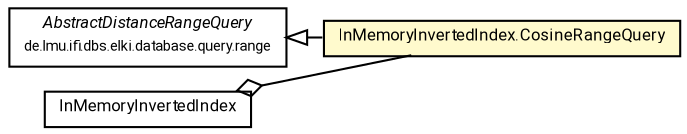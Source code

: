 #!/usr/local/bin/dot
#
# Class diagram 
# Generated by UMLGraph version R5_7_2-60-g0e99a6 (http://www.spinellis.gr/umlgraph/)
#

digraph G {
	graph [fontnames="svg"]
	edge [fontname="Roboto",fontsize=7,labelfontname="Roboto",labelfontsize=7,color="black"];
	node [fontname="Roboto",fontcolor="black",fontsize=8,shape=plaintext,margin=0,width=0,height=0];
	nodesep=0.15;
	ranksep=0.25;
	rankdir=LR;
	// de.lmu.ifi.dbs.elki.database.query.range.AbstractDistanceRangeQuery<O>
	c5181130 [label=<<table title="de.lmu.ifi.dbs.elki.database.query.range.AbstractDistanceRangeQuery" border="0" cellborder="1" cellspacing="0" cellpadding="2" href="../../database/query/range/AbstractDistanceRangeQuery.html" target="_parent">
		<tr><td><table border="0" cellspacing="0" cellpadding="1">
		<tr><td align="center" balign="center"> <font face="Roboto"><i>AbstractDistanceRangeQuery</i></font> </td></tr>
		<tr><td align="center" balign="center"> <font face="Roboto" point-size="7.0">de.lmu.ifi.dbs.elki.database.query.range</font> </td></tr>
		</table></td></tr>
		</table>>, URL="../../database/query/range/AbstractDistanceRangeQuery.html"];
	// de.lmu.ifi.dbs.elki.index.invertedlist.InMemoryInvertedIndex<V extends de.lmu.ifi.dbs.elki.data.NumberVector>
	c5181574 [label=<<table title="de.lmu.ifi.dbs.elki.index.invertedlist.InMemoryInvertedIndex" border="0" cellborder="1" cellspacing="0" cellpadding="2" href="InMemoryInvertedIndex.html" target="_parent">
		<tr><td><table border="0" cellspacing="0" cellpadding="1">
		<tr><td align="center" balign="center"> <font face="Roboto">InMemoryInvertedIndex</font> </td></tr>
		</table></td></tr>
		</table>>, URL="InMemoryInvertedIndex.html"];
	// de.lmu.ifi.dbs.elki.index.invertedlist.InMemoryInvertedIndex<V extends de.lmu.ifi.dbs.elki.data.NumberVector>.CosineRangeQuery
	c5181577 [label=<<table title="de.lmu.ifi.dbs.elki.index.invertedlist.InMemoryInvertedIndex.CosineRangeQuery" border="0" cellborder="1" cellspacing="0" cellpadding="2" bgcolor="lemonChiffon" href="InMemoryInvertedIndex.CosineRangeQuery.html" target="_parent">
		<tr><td><table border="0" cellspacing="0" cellpadding="1">
		<tr><td align="center" balign="center"> <font face="Roboto">InMemoryInvertedIndex.CosineRangeQuery</font> </td></tr>
		</table></td></tr>
		</table>>, URL="InMemoryInvertedIndex.CosineRangeQuery.html"];
	// de.lmu.ifi.dbs.elki.index.invertedlist.InMemoryInvertedIndex<V extends de.lmu.ifi.dbs.elki.data.NumberVector> has de.lmu.ifi.dbs.elki.index.invertedlist.InMemoryInvertedIndex<V extends de.lmu.ifi.dbs.elki.data.NumberVector>.CosineRangeQuery
	c5181574 -> c5181577 [arrowhead=none,arrowtail=ediamond,dir=back,weight=4];
	// de.lmu.ifi.dbs.elki.index.invertedlist.InMemoryInvertedIndex<V extends de.lmu.ifi.dbs.elki.data.NumberVector>.CosineRangeQuery extends de.lmu.ifi.dbs.elki.database.query.range.AbstractDistanceRangeQuery<O>
	c5181130 -> c5181577 [arrowtail=empty,dir=back,weight=10];
}

